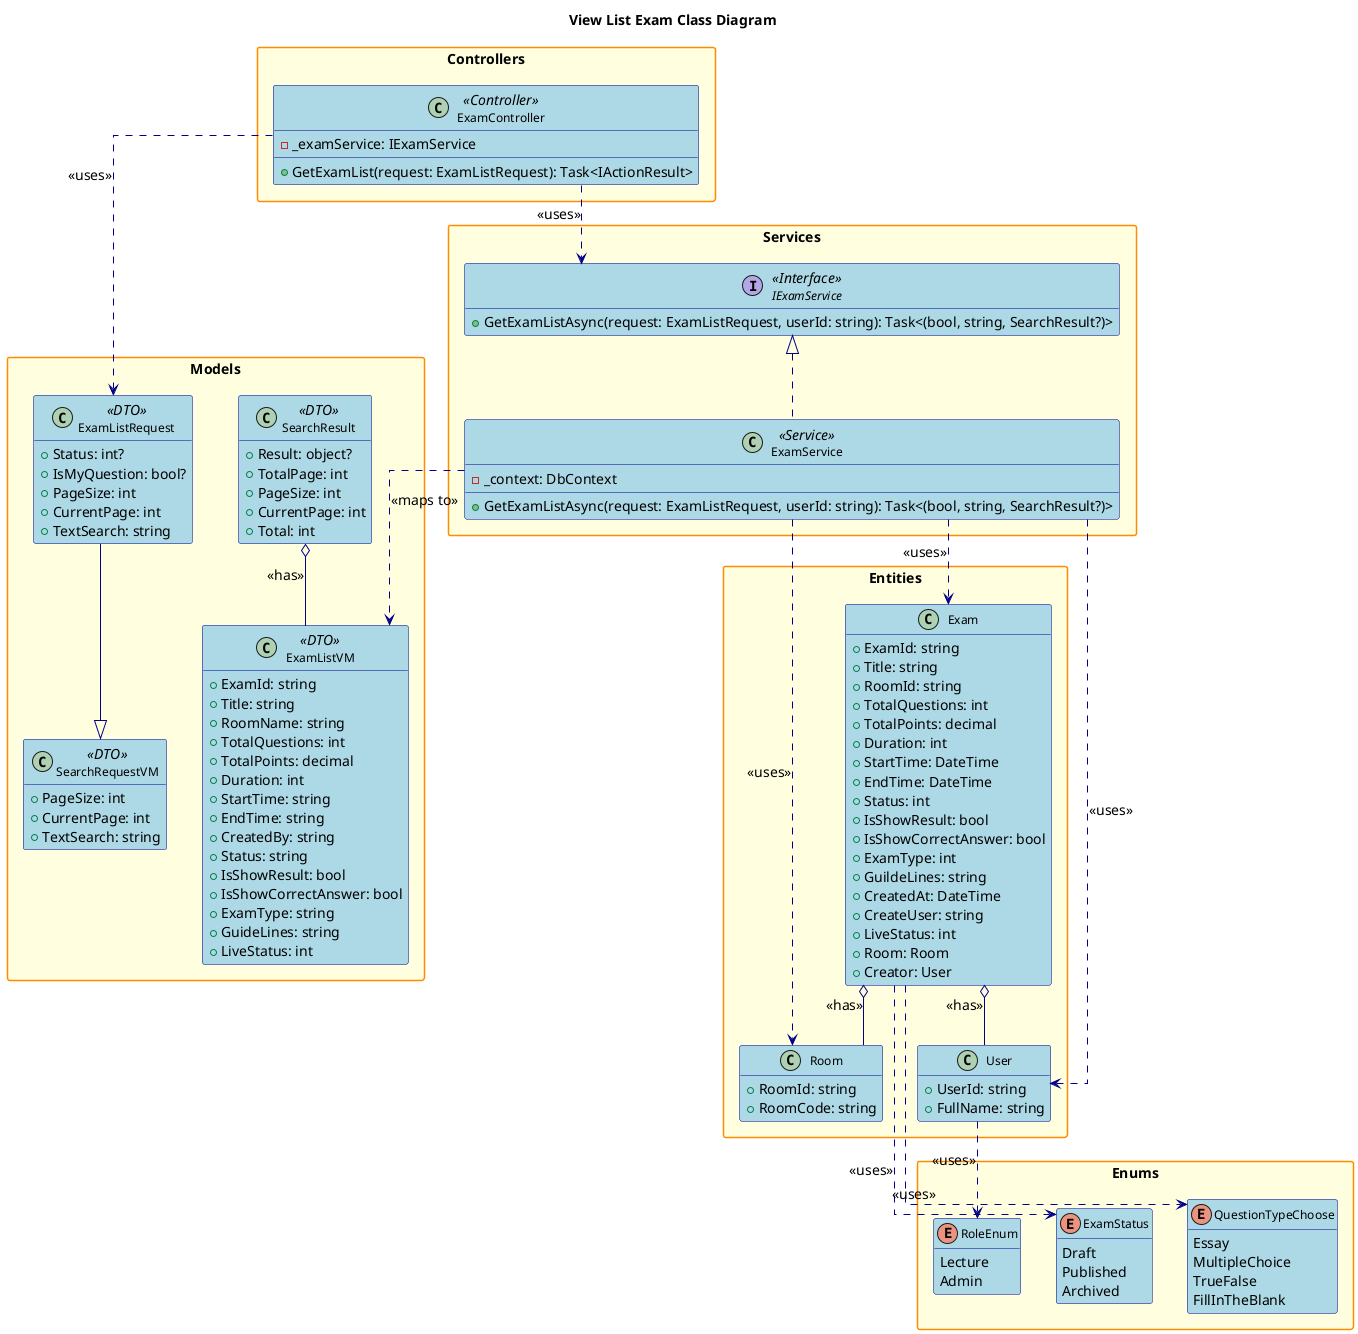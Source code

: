 @startuml
' Class Diagram for View List Exam Feature

title View List Exam Class Diagram

hide empty members
skinparam packageStyle rectangle
skinparam linetype ortho
skinparam defaultFontSize 14
skinparam defaultFontName Arial
skinparam classFontSize 12
skinparam classFontName Arial
skinparam noteFontSize 11
skinparam noteFontName Arial

' Increase spacing and sizing
skinparam class {
    BackgroundColor LightBlue
    BorderColor DarkBlue
    ArrowColor DarkBlue
    FontSize 12
}

skinparam package {
    BackgroundColor LightYellow
    BorderColor DarkOrange
    FontSize 14
    FontStyle bold
}

skinparam interface {
    BackgroundColor LightGreen
    BorderColor DarkGreen
    FontSize 12
}

skinparam enum {
    BackgroundColor LightCyan
    BorderColor DarkCyan
    FontSize 12
}

package "Controllers" {
    class ExamController <<Controller>> {
        - _examService: IExamService
        + GetExamList(request: ExamListRequest): Task<IActionResult>
    }
}

package "Services" {
    interface IExamService <<Interface>> {
        + GetExamListAsync(request: ExamListRequest, userId: string): Task<(bool, string, SearchResult?)>
    }
    class ExamService <<Service>> {
        - _context: DbContext
        + GetExamListAsync(request: ExamListRequest, userId: string): Task<(bool, string, SearchResult?)>
    }
}

package "Models" {
    class ExamListRequest <<DTO>> {
        + Status: int?
        + IsMyQuestion: bool?
        + PageSize: int
        + CurrentPage: int
        + TextSearch: string
    }
    class SearchRequestVM <<DTO>> {
        + PageSize: int
        + CurrentPage: int
        + TextSearch: string
    }
    class ExamListVM <<DTO>> {
        + ExamId: string
        + Title: string
        + RoomName: string
        + TotalQuestions: int
        + TotalPoints: decimal
        + Duration: int
        + StartTime: string
        + EndTime: string
        + CreatedBy: string
        + Status: string
        + IsShowResult: bool
        + IsShowCorrectAnswer: bool
        + ExamType: string
        + GuideLines: string
        + LiveStatus: int
    }
    class SearchResult <<DTO>> {
        + Result: object?
        + TotalPage: int
        + PageSize: int
        + CurrentPage: int
        + Total: int
    }
}

package "Entities" {
    class Exam {
        + ExamId: string
        + Title: string
        + RoomId: string
        + TotalQuestions: int
        + TotalPoints: decimal
        + Duration: int
        + StartTime: DateTime
        + EndTime: DateTime
        + Status: int
        + IsShowResult: bool
        + IsShowCorrectAnswer: bool
        + ExamType: int
        + GuildeLines: string
        + CreatedAt: DateTime
        + CreateUser: string
        + LiveStatus: int
        + Room: Room
        + Creator: User
    }
    class Room {
        + RoomId: string
        + RoomCode: string
    }
    class User {
        + UserId: string
        + FullName: string
    }
}

package "Enums" {
    enum RoleEnum {
        Lecture
        Admin
    }
    enum ExamStatus {
        Draft
        Published
        Archived
    }
    enum QuestionTypeChoose {
        Essay
        MultipleChoice
        TrueFalse
        FillInTheBlank
    }
}

' Relationships
ExamController ..> IExamService : <<uses>>
IExamService <|.. ExamService
ExamController ..> ExamListRequest : <<uses>>
ExamService ..> Exam : <<uses>>
ExamService ..> Room : <<uses>>
ExamService ..> User : <<uses>>
ExamService ..> ExamListVM : <<maps to>>
ExamListRequest --|> SearchRequestVM
Exam o-- Room : <<has>>
Exam o-- User : <<has>>
Exam ..> ExamStatus : <<uses>>
Exam ..> QuestionTypeChoose : <<uses>>
User ..> RoleEnum : <<uses>>
SearchResult o-- ExamListVM : <<has>>

@enduml 